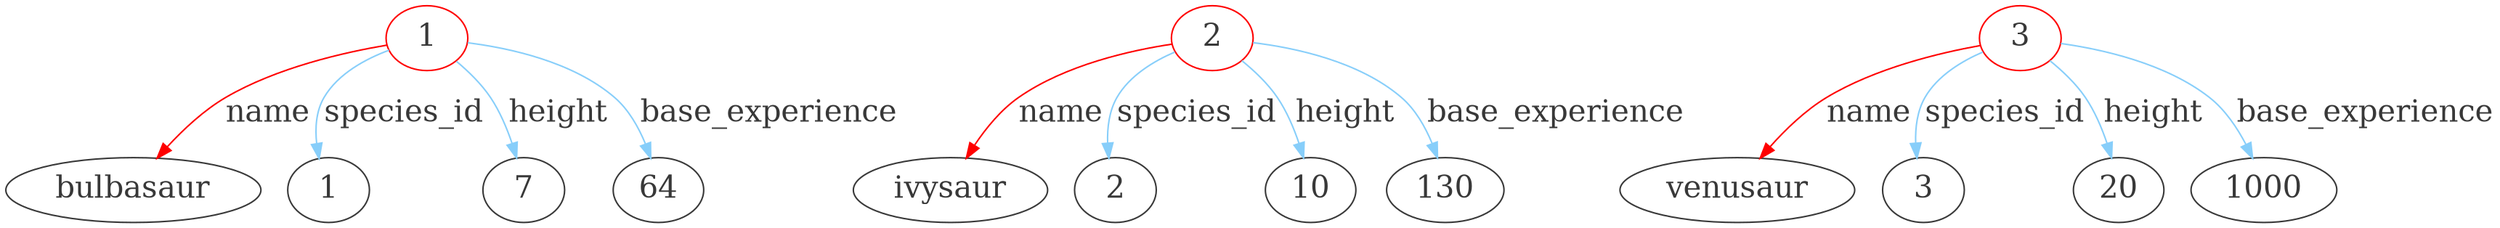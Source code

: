 digraph {
  graph [
   rankdir=TB
  ];
  node [
    style = "", fontsize = "20", fontcolor="grey22", color = "grey22", penwidth="1.0"
  ]
  edge [
    color="lightskyblue", fontcolor="grey22", penwidth="1.0", fontsize="20"
  ]

  bulbasaur1 [label="1", color="red"]
  "bulbasaur1" -> "bulbasaur"[label="name", color="red"]
  "bulbasaur1" -> "1"[label="species_id"]
  "bulbasaur1" -> "7"[label="height"]
  "bulbasaur1" -> "64"[label="base_experience"]

  ivysaur1 [label="2", color="red"]
  "ivysaur1" -> "ivysaur"[label="name", color="red"]
  "ivysaur1" -> "2"[label="species_id"]
  "ivysaur1" -> "10"[label="height"]
  "ivysaur1" -> "130"[label="base_experience"]

  venusaur1 [label="3", color="red"]
  "venusaur1" -> "venusaur"[label="name", color="red"]
  "venusaur1" -> "3"[label="species_id"]
  "venusaur1" -> "20"[label="height"]
  "venusaur1" -> "1000"[label="base_experience"]
}

/* sudo apt-get install graphviz */
/* dot -Tpng step1_2.dot > step1_2.png && f step1_2.png */
